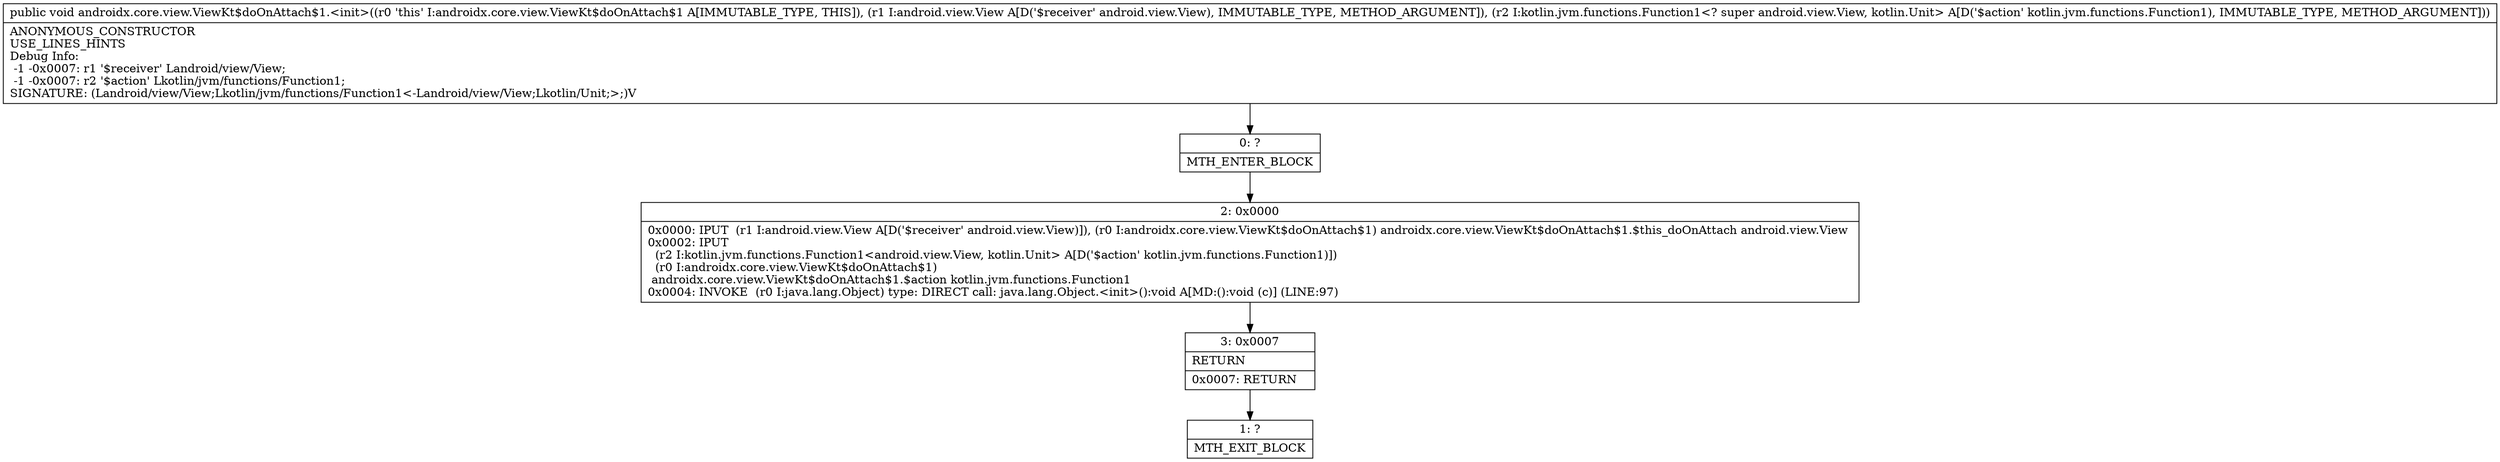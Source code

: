 digraph "CFG forandroidx.core.view.ViewKt$doOnAttach$1.\<init\>(Landroid\/view\/View;Lkotlin\/jvm\/functions\/Function1;)V" {
Node_0 [shape=record,label="{0\:\ ?|MTH_ENTER_BLOCK\l}"];
Node_2 [shape=record,label="{2\:\ 0x0000|0x0000: IPUT  (r1 I:android.view.View A[D('$receiver' android.view.View)]), (r0 I:androidx.core.view.ViewKt$doOnAttach$1) androidx.core.view.ViewKt$doOnAttach$1.$this_doOnAttach android.view.View \l0x0002: IPUT  \l  (r2 I:kotlin.jvm.functions.Function1\<android.view.View, kotlin.Unit\> A[D('$action' kotlin.jvm.functions.Function1)])\l  (r0 I:androidx.core.view.ViewKt$doOnAttach$1)\l androidx.core.view.ViewKt$doOnAttach$1.$action kotlin.jvm.functions.Function1 \l0x0004: INVOKE  (r0 I:java.lang.Object) type: DIRECT call: java.lang.Object.\<init\>():void A[MD:():void (c)] (LINE:97)\l}"];
Node_3 [shape=record,label="{3\:\ 0x0007|RETURN\l|0x0007: RETURN   \l}"];
Node_1 [shape=record,label="{1\:\ ?|MTH_EXIT_BLOCK\l}"];
MethodNode[shape=record,label="{public void androidx.core.view.ViewKt$doOnAttach$1.\<init\>((r0 'this' I:androidx.core.view.ViewKt$doOnAttach$1 A[IMMUTABLE_TYPE, THIS]), (r1 I:android.view.View A[D('$receiver' android.view.View), IMMUTABLE_TYPE, METHOD_ARGUMENT]), (r2 I:kotlin.jvm.functions.Function1\<? super android.view.View, kotlin.Unit\> A[D('$action' kotlin.jvm.functions.Function1), IMMUTABLE_TYPE, METHOD_ARGUMENT]))  | ANONYMOUS_CONSTRUCTOR\lUSE_LINES_HINTS\lDebug Info:\l  \-1 \-0x0007: r1 '$receiver' Landroid\/view\/View;\l  \-1 \-0x0007: r2 '$action' Lkotlin\/jvm\/functions\/Function1;\lSIGNATURE: (Landroid\/view\/View;Lkotlin\/jvm\/functions\/Function1\<\-Landroid\/view\/View;Lkotlin\/Unit;\>;)V\l}"];
MethodNode -> Node_0;Node_0 -> Node_2;
Node_2 -> Node_3;
Node_3 -> Node_1;
}

